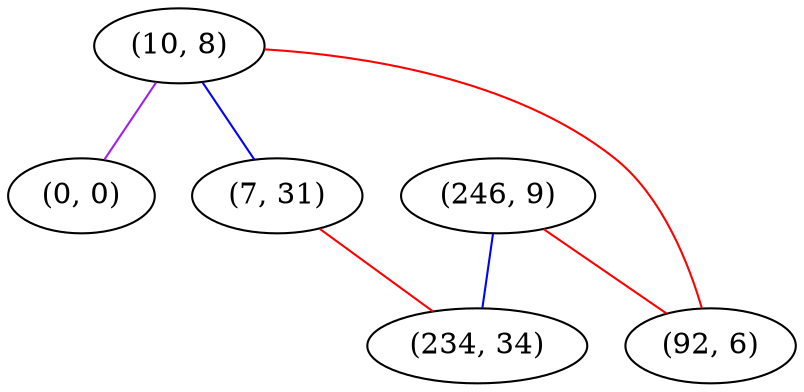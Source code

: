 graph "" {
"(10, 8)";
"(0, 0)";
"(246, 9)";
"(7, 31)";
"(92, 6)";
"(234, 34)";
"(10, 8)" -- "(0, 0)"  [color=purple, key=0, weight=4];
"(10, 8)" -- "(92, 6)"  [color=red, key=0, weight=1];
"(10, 8)" -- "(7, 31)"  [color=blue, key=0, weight=3];
"(246, 9)" -- "(92, 6)"  [color=red, key=0, weight=1];
"(246, 9)" -- "(234, 34)"  [color=blue, key=0, weight=3];
"(7, 31)" -- "(234, 34)"  [color=red, key=0, weight=1];
}
